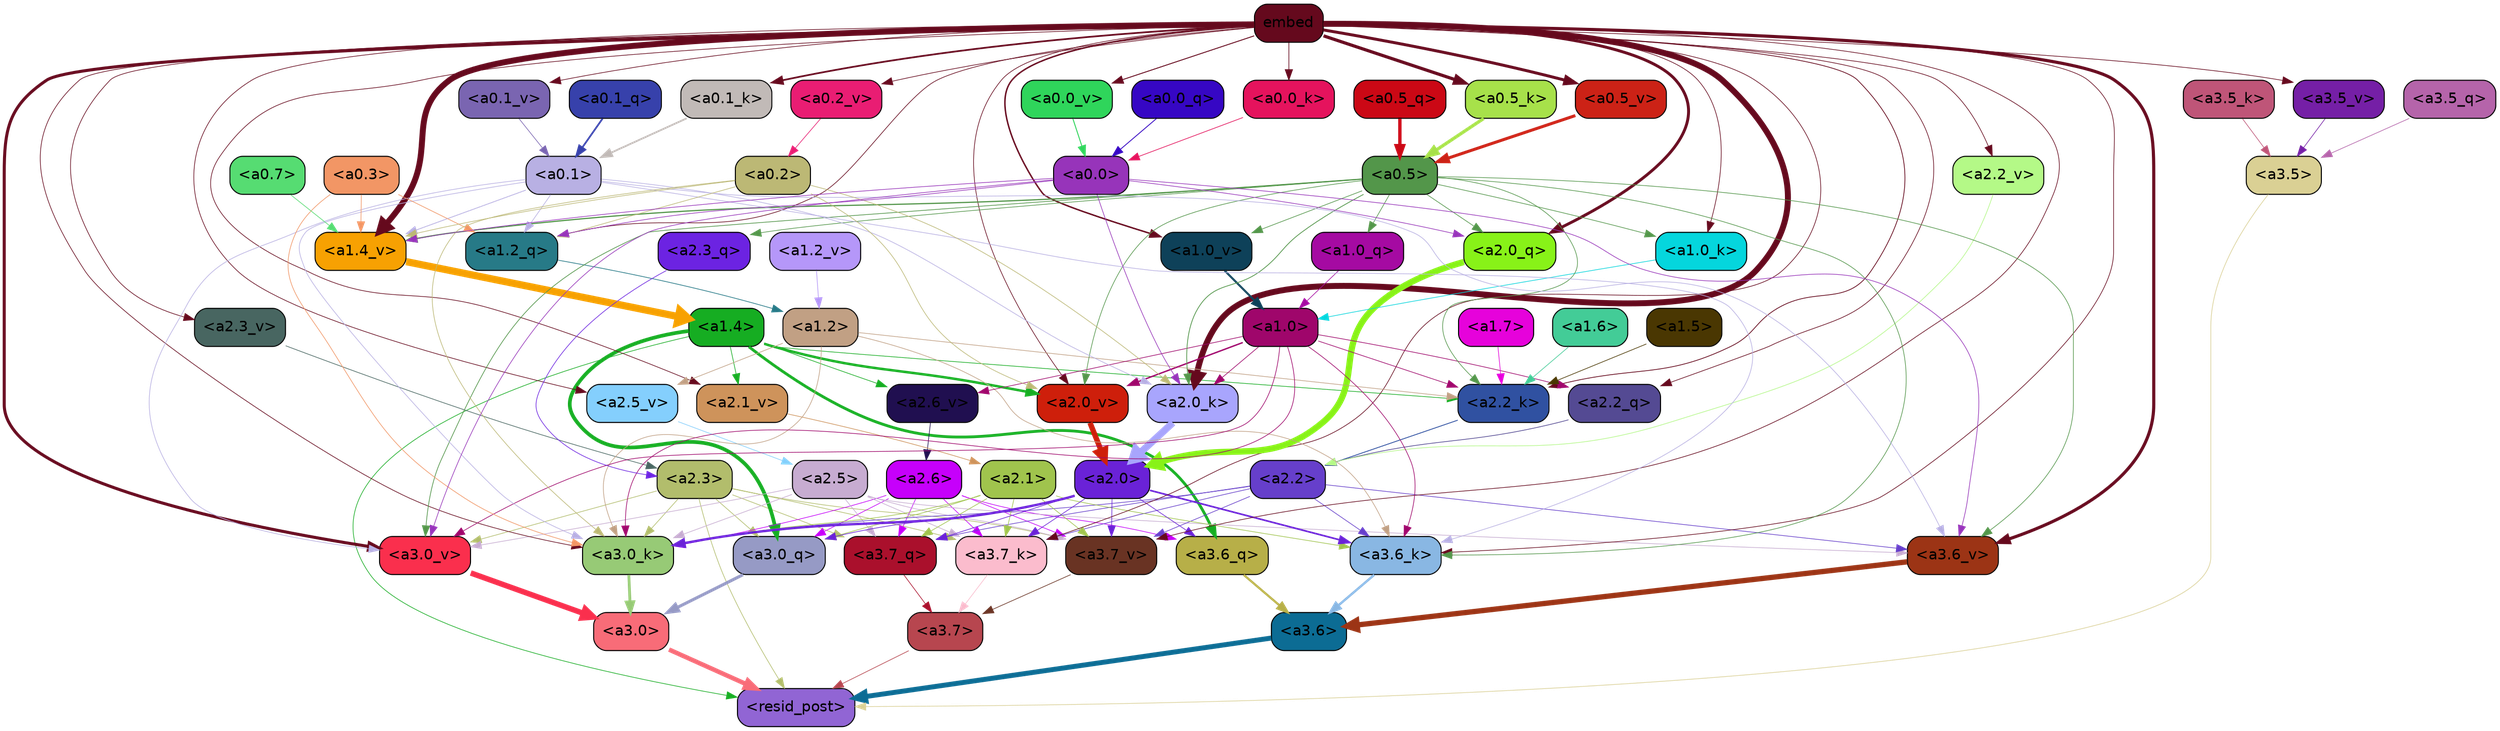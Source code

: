 strict digraph "" {
	graph [bgcolor=transparent,
		layout=dot,
		overlap=false,
		splines=true
	];
	"<a3.7>"	[color=black,
		fillcolor="#b7464f",
		fontname=Helvetica,
		shape=box,
		style="filled, rounded"];
	"<resid_post>"	[color=black,
		fillcolor="#9165d4",
		fontname=Helvetica,
		shape=box,
		style="filled, rounded"];
	"<a3.7>" -> "<resid_post>"	[color="#b7464f",
		penwidth=0.6];
	"<a3.6>"	[color=black,
		fillcolor="#0c6c94",
		fontname=Helvetica,
		shape=box,
		style="filled, rounded"];
	"<a3.6>" -> "<resid_post>"	[color="#0c6c94",
		penwidth=4.670643210411072];
	"<a3.5>"	[color=black,
		fillcolor="#dad094",
		fontname=Helvetica,
		shape=box,
		style="filled, rounded"];
	"<a3.5>" -> "<resid_post>"	[color="#dad094",
		penwidth=0.6];
	"<a3.0>"	[color=black,
		fillcolor="#f86c78",
		fontname=Helvetica,
		shape=box,
		style="filled, rounded"];
	"<a3.0>" -> "<resid_post>"	[color="#f86c78",
		penwidth=4.246885180473328];
	"<a2.3>"	[color=black,
		fillcolor="#b2bd6c",
		fontname=Helvetica,
		shape=box,
		style="filled, rounded"];
	"<a2.3>" -> "<resid_post>"	[color="#b2bd6c",
		penwidth=0.6];
	"<a3.7_q>"	[color=black,
		fillcolor="#aa102c",
		fontname=Helvetica,
		shape=box,
		style="filled, rounded"];
	"<a2.3>" -> "<a3.7_q>"	[color="#b2bd6c",
		penwidth=0.6];
	"<a3.0_q>"	[color=black,
		fillcolor="#969ac5",
		fontname=Helvetica,
		shape=box,
		style="filled, rounded"];
	"<a2.3>" -> "<a3.0_q>"	[color="#b2bd6c",
		penwidth=0.6];
	"<a3.7_k>"	[color=black,
		fillcolor="#fbbccd",
		fontname=Helvetica,
		shape=box,
		style="filled, rounded"];
	"<a2.3>" -> "<a3.7_k>"	[color="#b2bd6c",
		penwidth=0.6];
	"<a3.0_k>"	[color=black,
		fillcolor="#97ca76",
		fontname=Helvetica,
		shape=box,
		style="filled, rounded"];
	"<a2.3>" -> "<a3.0_k>"	[color="#b2bd6c",
		penwidth=0.6];
	"<a3.7_v>"	[color=black,
		fillcolor="#693323",
		fontname=Helvetica,
		shape=box,
		style="filled, rounded"];
	"<a2.3>" -> "<a3.7_v>"	[color="#b2bd6c",
		penwidth=0.6];
	"<a3.0_v>"	[color=black,
		fillcolor="#fa2f4d",
		fontname=Helvetica,
		shape=box,
		style="filled, rounded"];
	"<a2.3>" -> "<a3.0_v>"	[color="#b2bd6c",
		penwidth=0.6];
	"<a1.4>"	[color=black,
		fillcolor="#16ad22",
		fontname=Helvetica,
		shape=box,
		style="filled, rounded"];
	"<a1.4>" -> "<resid_post>"	[color="#16ad22",
		penwidth=0.6];
	"<a3.6_q>"	[color=black,
		fillcolor="#b7af48",
		fontname=Helvetica,
		shape=box,
		style="filled, rounded"];
	"<a1.4>" -> "<a3.6_q>"	[color="#16ad22",
		penwidth=2.6487714648246765];
	"<a1.4>" -> "<a3.0_q>"	[color="#16ad22",
		penwidth=3.477886103093624];
	"<a2.2_k>"	[color=black,
		fillcolor="#3051a1",
		fontname=Helvetica,
		shape=box,
		style="filled, rounded"];
	"<a1.4>" -> "<a2.2_k>"	[color="#16ad22",
		penwidth=0.6];
	"<a2.6_v>"	[color=black,
		fillcolor="#200f50",
		fontname=Helvetica,
		shape=box,
		style="filled, rounded"];
	"<a1.4>" -> "<a2.6_v>"	[color="#16ad22",
		penwidth=0.6];
	"<a2.1_v>"	[color=black,
		fillcolor="#ce935b",
		fontname=Helvetica,
		shape=box,
		style="filled, rounded"];
	"<a1.4>" -> "<a2.1_v>"	[color="#16ad22",
		penwidth=0.6];
	"<a2.0_v>"	[color=black,
		fillcolor="#ce1f0b",
		fontname=Helvetica,
		shape=box,
		style="filled, rounded"];
	"<a1.4>" -> "<a2.0_v>"	[color="#16ad22",
		penwidth=2.3358620405197144];
	"<a3.7_q>" -> "<a3.7>"	[color="#aa102c",
		penwidth=0.6];
	"<a3.6_q>" -> "<a3.6>"	[color="#b7af48",
		penwidth=2.03758105635643];
	"<a3.5_q>"	[color=black,
		fillcolor="#b564aa",
		fontname=Helvetica,
		shape=box,
		style="filled, rounded"];
	"<a3.5_q>" -> "<a3.5>"	[color="#b564aa",
		penwidth=0.6];
	"<a3.0_q>" -> "<a3.0>"	[color="#969ac5",
		penwidth=2.8638100624084473];
	"<a3.7_k>" -> "<a3.7>"	[color="#fbbccd",
		penwidth=0.6];
	"<a3.6_k>"	[color=black,
		fillcolor="#89b7e3",
		fontname=Helvetica,
		shape=box,
		style="filled, rounded"];
	"<a3.6_k>" -> "<a3.6>"	[color="#89b7e3",
		penwidth=2.174198240041733];
	"<a3.5_k>"	[color=black,
		fillcolor="#bf5578",
		fontname=Helvetica,
		shape=box,
		style="filled, rounded"];
	"<a3.5_k>" -> "<a3.5>"	[color="#bf5578",
		penwidth=0.6];
	"<a3.0_k>" -> "<a3.0>"	[color="#97ca76",
		penwidth=2.6274144649505615];
	"<a3.7_v>" -> "<a3.7>"	[color="#693323",
		penwidth=0.6];
	"<a3.6_v>"	[color=black,
		fillcolor="#9c3415",
		fontname=Helvetica,
		shape=box,
		style="filled, rounded"];
	"<a3.6_v>" -> "<a3.6>"	[color="#9c3415",
		penwidth=5.002329230308533];
	"<a3.5_v>"	[color=black,
		fillcolor="#751fa6",
		fontname=Helvetica,
		shape=box,
		style="filled, rounded"];
	"<a3.5_v>" -> "<a3.5>"	[color="#751fa6",
		penwidth=0.6];
	"<a3.0_v>" -> "<a3.0>"	[color="#fa2f4d",
		penwidth=5.188832879066467];
	"<a2.6>"	[color=black,
		fillcolor="#c600fb",
		fontname=Helvetica,
		shape=box,
		style="filled, rounded"];
	"<a2.6>" -> "<a3.7_q>"	[color="#c600fb",
		penwidth=0.6];
	"<a2.6>" -> "<a3.6_q>"	[color="#c600fb",
		penwidth=0.6];
	"<a2.6>" -> "<a3.0_q>"	[color="#c600fb",
		penwidth=0.6];
	"<a2.6>" -> "<a3.7_k>"	[color="#c600fb",
		penwidth=0.6];
	"<a2.6>" -> "<a3.0_k>"	[color="#c600fb",
		penwidth=0.6];
	"<a2.6>" -> "<a3.7_v>"	[color="#c600fb",
		penwidth=0.6];
	"<a2.5>"	[color=black,
		fillcolor="#c7acd1",
		fontname=Helvetica,
		shape=box,
		style="filled, rounded"];
	"<a2.5>" -> "<a3.7_q>"	[color="#c7acd1",
		penwidth=0.6];
	"<a2.5>" -> "<a3.7_k>"	[color="#c7acd1",
		penwidth=0.6];
	"<a2.5>" -> "<a3.0_k>"	[color="#c7acd1",
		penwidth=0.6];
	"<a2.5>" -> "<a3.7_v>"	[color="#c7acd1",
		penwidth=0.6];
	"<a2.5>" -> "<a3.6_v>"	[color="#c7acd1",
		penwidth=0.6];
	"<a2.5>" -> "<a3.0_v>"	[color="#c7acd1",
		penwidth=0.6];
	"<a2.2>"	[color=black,
		fillcolor="#663fcb",
		fontname=Helvetica,
		shape=box,
		style="filled, rounded"];
	"<a2.2>" -> "<a3.7_q>"	[color="#663fcb",
		penwidth=0.6];
	"<a2.2>" -> "<a3.7_k>"	[color="#663fcb",
		penwidth=0.6];
	"<a2.2>" -> "<a3.6_k>"	[color="#663fcb",
		penwidth=0.6];
	"<a2.2>" -> "<a3.0_k>"	[color="#663fcb",
		penwidth=0.6];
	"<a2.2>" -> "<a3.7_v>"	[color="#663fcb",
		penwidth=0.6];
	"<a2.2>" -> "<a3.6_v>"	[color="#663fcb",
		penwidth=0.6];
	"<a2.1>"	[color=black,
		fillcolor="#a0c44d",
		fontname=Helvetica,
		shape=box,
		style="filled, rounded"];
	"<a2.1>" -> "<a3.7_q>"	[color="#a0c44d",
		penwidth=0.6];
	"<a2.1>" -> "<a3.0_q>"	[color="#a0c44d",
		penwidth=0.6];
	"<a2.1>" -> "<a3.7_k>"	[color="#a0c44d",
		penwidth=0.6];
	"<a2.1>" -> "<a3.6_k>"	[color="#a0c44d",
		penwidth=0.6];
	"<a2.1>" -> "<a3.0_k>"	[color="#a0c44d",
		penwidth=0.6];
	"<a2.1>" -> "<a3.7_v>"	[color="#a0c44d",
		penwidth=0.6];
	"<a2.0>"	[color=black,
		fillcolor="#6a22d7",
		fontname=Helvetica,
		shape=box,
		style="filled, rounded"];
	"<a2.0>" -> "<a3.7_q>"	[color="#6a22d7",
		penwidth=0.6];
	"<a2.0>" -> "<a3.6_q>"	[color="#6a22d7",
		penwidth=0.6];
	"<a2.0>" -> "<a3.0_q>"	[color="#6a22d7",
		penwidth=0.6];
	"<a2.0>" -> "<a3.7_k>"	[color="#6a22d7",
		penwidth=0.6];
	"<a2.0>" -> "<a3.6_k>"	[color="#6a22d7",
		penwidth=1.5417278409004211];
	"<a2.0>" -> "<a3.0_k>"	[color="#6a22d7",
		penwidth=2.23091459274292];
	"<a2.0>" -> "<a3.7_v>"	[color="#6a22d7",
		penwidth=0.6];
	embed	[color=black,
		fillcolor="#65091d",
		fontname=Helvetica,
		shape=box,
		style="filled, rounded"];
	embed -> "<a3.7_k>"	[color="#65091d",
		penwidth=0.6];
	embed -> "<a3.6_k>"	[color="#65091d",
		penwidth=0.6];
	embed -> "<a3.0_k>"	[color="#65091d",
		penwidth=0.6];
	embed -> "<a3.7_v>"	[color="#65091d",
		penwidth=0.6];
	embed -> "<a3.6_v>"	[color="#65091d",
		penwidth=2.9511587619781494];
	embed -> "<a3.5_v>"	[color="#65091d",
		penwidth=0.6];
	embed -> "<a3.0_v>"	[color="#65091d",
		penwidth=2.8577730655670166];
	"<a2.2_q>"	[color=black,
		fillcolor="#544a93",
		fontname=Helvetica,
		shape=box,
		style="filled, rounded"];
	embed -> "<a2.2_q>"	[color="#65091d",
		penwidth=0.6];
	"<a2.0_q>"	[color=black,
		fillcolor="#88f218",
		fontname=Helvetica,
		shape=box,
		style="filled, rounded"];
	embed -> "<a2.0_q>"	[color="#65091d",
		penwidth=2.7340729534626007];
	embed -> "<a2.2_k>"	[color="#65091d",
		penwidth=0.69573974609375];
	"<a2.0_k>"	[color=black,
		fillcolor="#a8a5fd",
		fontname=Helvetica,
		shape=box,
		style="filled, rounded"];
	embed -> "<a2.0_k>"	[color="#65091d",
		penwidth=5.629883050918579];
	"<a2.5_v>"	[color=black,
		fillcolor="#84cffd",
		fontname=Helvetica,
		shape=box,
		style="filled, rounded"];
	embed -> "<a2.5_v>"	[color="#65091d",
		penwidth=0.6];
	"<a2.3_v>"	[color=black,
		fillcolor="#486661",
		fontname=Helvetica,
		shape=box,
		style="filled, rounded"];
	embed -> "<a2.3_v>"	[color="#65091d",
		penwidth=0.6];
	"<a2.2_v>"	[color=black,
		fillcolor="#b4f987",
		fontname=Helvetica,
		shape=box,
		style="filled, rounded"];
	embed -> "<a2.2_v>"	[color="#65091d",
		penwidth=0.6];
	embed -> "<a2.1_v>"	[color="#65091d",
		penwidth=0.6];
	embed -> "<a2.0_v>"	[color="#65091d",
		penwidth=0.6];
	"<a1.2_q>"	[color=black,
		fillcolor="#277a87",
		fontname=Helvetica,
		shape=box,
		style="filled, rounded"];
	embed -> "<a1.2_q>"	[color="#65091d",
		penwidth=0.6];
	"<a1.0_k>"	[color=black,
		fillcolor="#05d6dd",
		fontname=Helvetica,
		shape=box,
		style="filled, rounded"];
	embed -> "<a1.0_k>"	[color="#65091d",
		penwidth=0.6];
	"<a1.4_v>"	[color=black,
		fillcolor="#f7a102",
		fontname=Helvetica,
		shape=box,
		style="filled, rounded"];
	embed -> "<a1.4_v>"	[color="#65091d",
		penwidth=5.6260271072387695];
	"<a1.0_v>"	[color=black,
		fillcolor="#0e4159",
		fontname=Helvetica,
		shape=box,
		style="filled, rounded"];
	embed -> "<a1.0_v>"	[color="#65091d",
		penwidth=1.3646823167800903];
	"<a0.5_k>"	[color=black,
		fillcolor="#a7e14a",
		fontname=Helvetica,
		shape=box,
		style="filled, rounded"];
	embed -> "<a0.5_k>"	[color="#65091d",
		penwidth=3.003387402743101];
	"<a0.1_k>"	[color=black,
		fillcolor="#c1bab7",
		fontname=Helvetica,
		shape=box,
		style="filled, rounded"];
	embed -> "<a0.1_k>"	[color="#65091d",
		penwidth=1.6119658946990967];
	"<a0.0_k>"	[color=black,
		fillcolor="#e5135d",
		fontname=Helvetica,
		shape=box,
		style="filled, rounded"];
	embed -> "<a0.0_k>"	[color="#65091d",
		penwidth=0.6360986232757568];
	"<a0.5_v>"	[color=black,
		fillcolor="#cc2216",
		fontname=Helvetica,
		shape=box,
		style="filled, rounded"];
	embed -> "<a0.5_v>"	[color="#65091d",
		penwidth=2.755969077348709];
	"<a0.2_v>"	[color=black,
		fillcolor="#e91d73",
		fontname=Helvetica,
		shape=box,
		style="filled, rounded"];
	embed -> "<a0.2_v>"	[color="#65091d",
		penwidth=0.6];
	"<a0.1_v>"	[color=black,
		fillcolor="#7a65b1",
		fontname=Helvetica,
		shape=box,
		style="filled, rounded"];
	embed -> "<a0.1_v>"	[color="#65091d",
		penwidth=0.6];
	"<a0.0_v>"	[color=black,
		fillcolor="#2fd55b",
		fontname=Helvetica,
		shape=box,
		style="filled, rounded"];
	embed -> "<a0.0_v>"	[color="#65091d",
		penwidth=0.8692417144775391];
	"<a1.2>"	[color=black,
		fillcolor="#c1a084",
		fontname=Helvetica,
		shape=box,
		style="filled, rounded"];
	"<a1.2>" -> "<a3.6_k>"	[color="#c1a084",
		penwidth=0.6];
	"<a1.2>" -> "<a3.0_k>"	[color="#c1a084",
		penwidth=0.6];
	"<a1.2>" -> "<a2.2_k>"	[color="#c1a084",
		penwidth=0.6];
	"<a1.2>" -> "<a2.5_v>"	[color="#c1a084",
		penwidth=0.6];
	"<a1.0>"	[color=black,
		fillcolor="#9f066b",
		fontname=Helvetica,
		shape=box,
		style="filled, rounded"];
	"<a1.0>" -> "<a3.6_k>"	[color="#9f066b",
		penwidth=0.6];
	"<a1.0>" -> "<a3.0_k>"	[color="#9f066b",
		penwidth=0.6];
	"<a1.0>" -> "<a3.0_v>"	[color="#9f066b",
		penwidth=0.6];
	"<a1.0>" -> "<a2.2_q>"	[color="#9f066b",
		penwidth=0.6];
	"<a1.0>" -> "<a2.2_k>"	[color="#9f066b",
		penwidth=0.6];
	"<a1.0>" -> "<a2.0_k>"	[color="#9f066b",
		penwidth=0.6];
	"<a1.0>" -> "<a2.6_v>"	[color="#9f066b",
		penwidth=0.6];
	"<a1.0>" -> "<a2.0_v>"	[color="#9f066b",
		penwidth=1.3103609085083008];
	"<a0.5>"	[color=black,
		fillcolor="#53964a",
		fontname=Helvetica,
		shape=box,
		style="filled, rounded"];
	"<a0.5>" -> "<a3.6_k>"	[color="#53964a",
		penwidth=0.6];
	"<a0.5>" -> "<a3.6_v>"	[color="#53964a",
		penwidth=0.6];
	"<a0.5>" -> "<a3.0_v>"	[color="#53964a",
		penwidth=0.6446345448493958];
	"<a2.3_q>"	[color=black,
		fillcolor="#6c23e2",
		fontname=Helvetica,
		shape=box,
		style="filled, rounded"];
	"<a0.5>" -> "<a2.3_q>"	[color="#53964a",
		penwidth=0.6];
	"<a0.5>" -> "<a2.0_q>"	[color="#53964a",
		penwidth=0.6];
	"<a0.5>" -> "<a2.2_k>"	[color="#53964a",
		penwidth=0.6];
	"<a0.5>" -> "<a2.0_k>"	[color="#53964a",
		penwidth=0.7065601348876953];
	"<a0.5>" -> "<a2.0_v>"	[color="#53964a",
		penwidth=0.6];
	"<a1.0_q>"	[color=black,
		fillcolor="#a50aa2",
		fontname=Helvetica,
		shape=box,
		style="filled, rounded"];
	"<a0.5>" -> "<a1.0_q>"	[color="#53964a",
		penwidth=0.6];
	"<a0.5>" -> "<a1.0_k>"	[color="#53964a",
		penwidth=0.6];
	"<a0.5>" -> "<a1.4_v>"	[color="#53964a",
		penwidth=1.1228110790252686];
	"<a0.5>" -> "<a1.0_v>"	[color="#53964a",
		penwidth=0.6];
	"<a0.1>"	[color=black,
		fillcolor="#b8b0e3",
		fontname=Helvetica,
		shape=box,
		style="filled, rounded"];
	"<a0.1>" -> "<a3.6_k>"	[color="#b8b0e3",
		penwidth=0.6];
	"<a0.1>" -> "<a3.0_k>"	[color="#b8b0e3",
		penwidth=0.6];
	"<a0.1>" -> "<a3.6_v>"	[color="#b8b0e3",
		penwidth=0.6];
	"<a0.1>" -> "<a3.0_v>"	[color="#b8b0e3",
		penwidth=0.6];
	"<a0.1>" -> "<a2.0_k>"	[color="#b8b0e3",
		penwidth=0.6];
	"<a0.1>" -> "<a1.2_q>"	[color="#b8b0e3",
		penwidth=0.6];
	"<a0.1>" -> "<a1.4_v>"	[color="#b8b0e3",
		penwidth=0.7182521820068359];
	"<a0.3>"	[color=black,
		fillcolor="#f29665",
		fontname=Helvetica,
		shape=box,
		style="filled, rounded"];
	"<a0.3>" -> "<a3.0_k>"	[color="#f29665",
		penwidth=0.6];
	"<a0.3>" -> "<a1.2_q>"	[color="#f29665",
		penwidth=0.6];
	"<a0.3>" -> "<a1.4_v>"	[color="#f29665",
		penwidth=0.6];
	"<a0.2>"	[color=black,
		fillcolor="#bcb875",
		fontname=Helvetica,
		shape=box,
		style="filled, rounded"];
	"<a0.2>" -> "<a3.0_k>"	[color="#bcb875",
		penwidth=0.6];
	"<a0.2>" -> "<a2.0_k>"	[color="#bcb875",
		penwidth=0.6];
	"<a0.2>" -> "<a2.0_v>"	[color="#bcb875",
		penwidth=0.6];
	"<a0.2>" -> "<a1.2_q>"	[color="#bcb875",
		penwidth=0.6];
	"<a0.2>" -> "<a1.4_v>"	[color="#bcb875",
		penwidth=0.6];
	"<a0.0>"	[color=black,
		fillcolor="#9734ba",
		fontname=Helvetica,
		shape=box,
		style="filled, rounded"];
	"<a0.0>" -> "<a3.6_v>"	[color="#9734ba",
		penwidth=0.6];
	"<a0.0>" -> "<a3.0_v>"	[color="#9734ba",
		penwidth=0.6];
	"<a0.0>" -> "<a2.0_q>"	[color="#9734ba",
		penwidth=0.6];
	"<a0.0>" -> "<a2.0_k>"	[color="#9734ba",
		penwidth=0.6];
	"<a0.0>" -> "<a1.2_q>"	[color="#9734ba",
		penwidth=0.6];
	"<a0.0>" -> "<a1.4_v>"	[color="#9734ba",
		penwidth=0.6];
	"<a2.3_q>" -> "<a2.3>"	[color="#6c23e2",
		penwidth=0.6];
	"<a2.2_q>" -> "<a2.2>"	[color="#544a93",
		penwidth=0.6407594680786133];
	"<a2.0_q>" -> "<a2.0>"	[color="#88f218",
		penwidth=5.885338068008423];
	"<a2.2_k>" -> "<a2.2>"	[color="#3051a1",
		penwidth=0.7811911106109619];
	"<a2.0_k>" -> "<a2.0>"	[color="#a8a5fd",
		penwidth=6.657835483551025];
	"<a2.6_v>" -> "<a2.6>"	[color="#200f50",
		penwidth=0.6];
	"<a2.5_v>" -> "<a2.5>"	[color="#84cffd",
		penwidth=0.6];
	"<a2.3_v>" -> "<a2.3>"	[color="#486661",
		penwidth=0.6];
	"<a2.2_v>" -> "<a2.2>"	[color="#b4f987",
		penwidth=0.6];
	"<a2.1_v>" -> "<a2.1>"	[color="#ce935b",
		penwidth=0.6];
	"<a2.0_v>" -> "<a2.0>"	[color="#ce1f0b",
		penwidth=5.070239782333374];
	"<a1.7>"	[color=black,
		fillcolor="#e602db",
		fontname=Helvetica,
		shape=box,
		style="filled, rounded"];
	"<a1.7>" -> "<a2.2_k>"	[color="#e602db",
		penwidth=0.6];
	"<a1.6>"	[color=black,
		fillcolor="#43cc97",
		fontname=Helvetica,
		shape=box,
		style="filled, rounded"];
	"<a1.6>" -> "<a2.2_k>"	[color="#43cc97",
		penwidth=0.6];
	"<a1.5>"	[color=black,
		fillcolor="#4a3702",
		fontname=Helvetica,
		shape=box,
		style="filled, rounded"];
	"<a1.5>" -> "<a2.2_k>"	[color="#4a3702",
		penwidth=0.6];
	"<a1.2_q>" -> "<a1.2>"	[color="#277a87",
		penwidth=0.6509807109832764];
	"<a1.0_q>" -> "<a1.0>"	[color="#a50aa2",
		penwidth=0.6];
	"<a1.0_k>" -> "<a1.0>"	[color="#05d6dd",
		penwidth=0.6];
	"<a1.4_v>" -> "<a1.4>"	[color="#f7a102",
		penwidth=6.8020641803741455];
	"<a1.2_v>"	[color=black,
		fillcolor="#b597f9",
		fontname=Helvetica,
		shape=box,
		style="filled, rounded"];
	"<a1.2_v>" -> "<a1.2>"	[color="#b597f9",
		penwidth=0.6];
	"<a1.0_v>" -> "<a1.0>"	[color="#0e4159",
		penwidth=1.9194684028625488];
	"<a0.7>"	[color=black,
		fillcolor="#56dc72",
		fontname=Helvetica,
		shape=box,
		style="filled, rounded"];
	"<a0.7>" -> "<a1.4_v>"	[color="#56dc72",
		penwidth=0.6];
	"<a0.5_q>"	[color=black,
		fillcolor="#cb0815",
		fontname=Helvetica,
		shape=box,
		style="filled, rounded"];
	"<a0.5_q>" -> "<a0.5>"	[color="#cb0815",
		penwidth=3.1389458179473877];
	"<a0.1_q>"	[color=black,
		fillcolor="#3741ab",
		fontname=Helvetica,
		shape=box,
		style="filled, rounded"];
	"<a0.1_q>" -> "<a0.1>"	[color="#3741ab",
		penwidth=1.6300894021987915];
	"<a0.0_q>"	[color=black,
		fillcolor="#3607c4",
		fontname=Helvetica,
		shape=box,
		style="filled, rounded"];
	"<a0.0_q>" -> "<a0.0>"	[color="#3607c4",
		penwidth=0.7752697467803955];
	"<a0.5_k>" -> "<a0.5>"	[color="#a7e14a",
		penwidth=3.0673399455845356];
	"<a0.1_k>" -> "<a0.1>"	[color="#c1bab7",
		penwidth=1.5990318059921265];
	"<a0.0_k>" -> "<a0.0>"	[color="#e5135d",
		penwidth=0.6266229152679443];
	"<a0.5_v>" -> "<a0.5>"	[color="#cc2216",
		penwidth=2.801039695739746];
	"<a0.2_v>" -> "<a0.2>"	[color="#e91d73",
		penwidth=0.6];
	"<a0.1_v>" -> "<a0.1>"	[color="#7a65b1",
		penwidth=0.6];
	"<a0.0_v>" -> "<a0.0>"	[color="#2fd55b",
		penwidth=0.8729791641235352];
}
